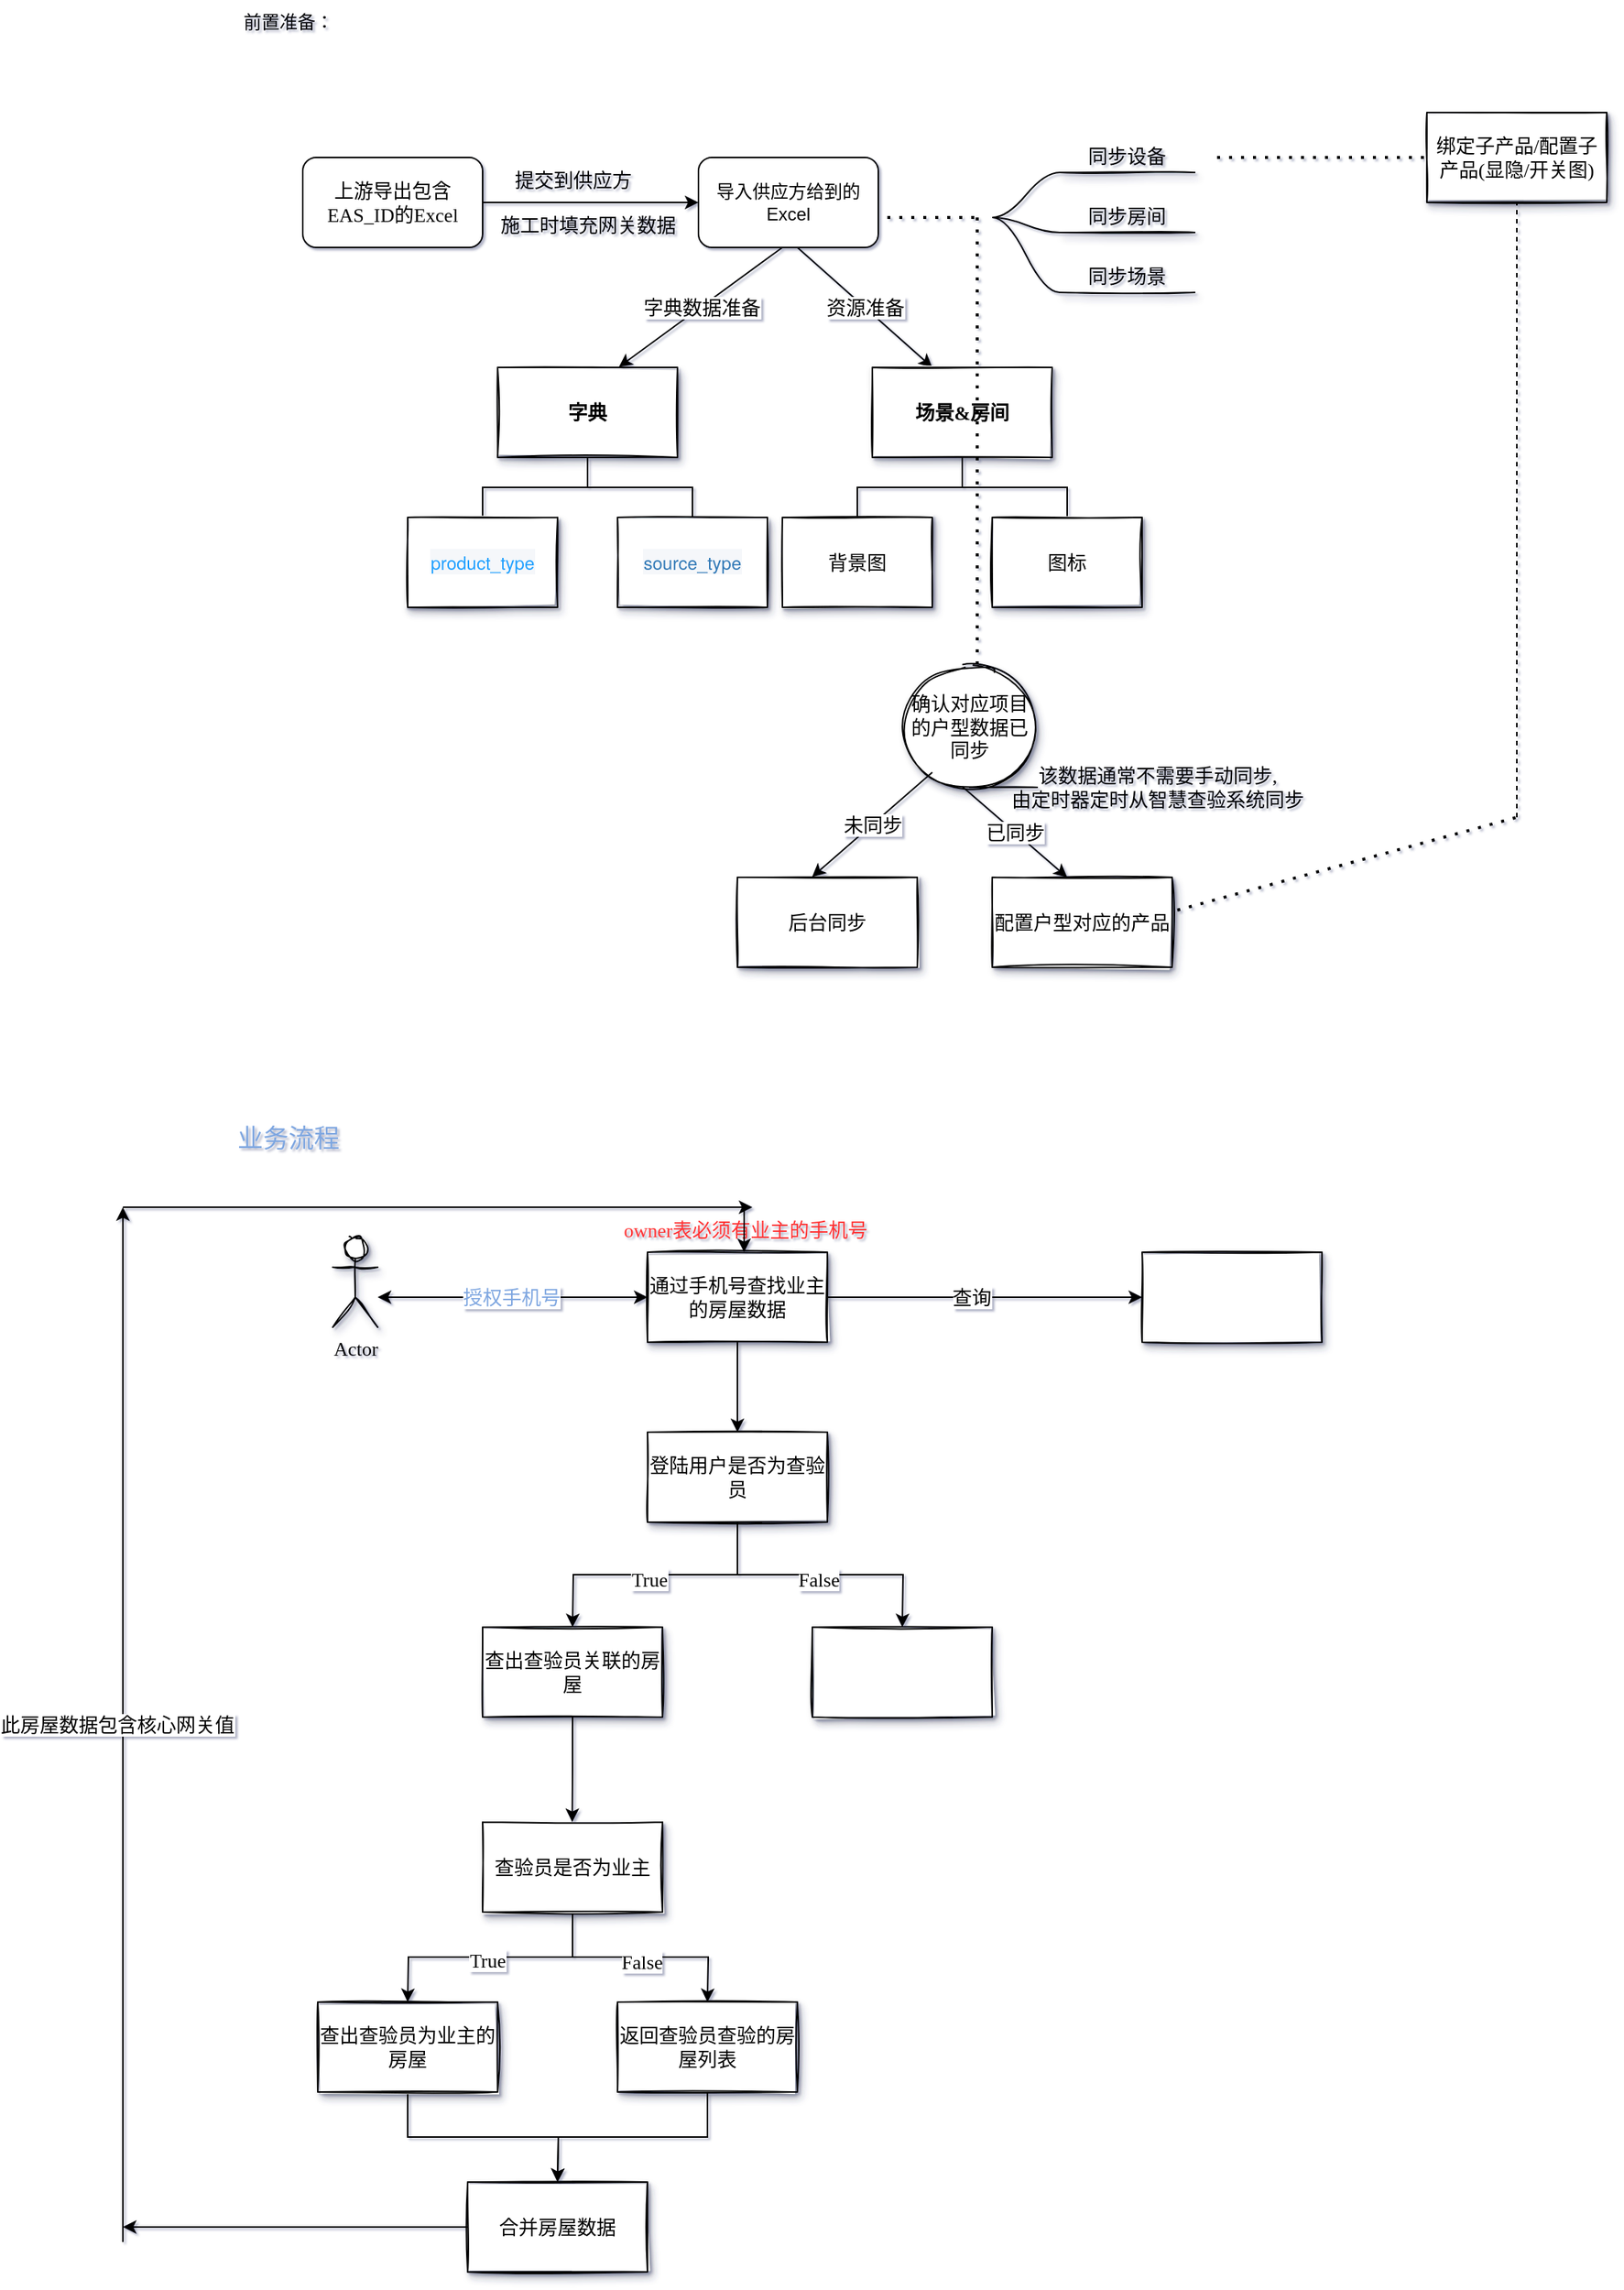 <mxfile version="20.4.0" type="github">
  <diagram id="gWpfDHFNE3KKYQMcA2ZL" name="第 1 页">
    <mxGraphModel dx="2193" dy="816" grid="1" gridSize="10" guides="1" tooltips="1" connect="1" arrows="1" fold="1" page="1" pageScale="1" pageWidth="827" pageHeight="1169" math="0" shadow="1">
      <root>
        <mxCell id="0" />
        <mxCell id="1" parent="0" />
        <mxCell id="KSl4At89BIPdw04Hjlh8-6" value="前置准备：" style="text;html=1;align=center;verticalAlign=middle;resizable=0;points=[];autosize=1;strokeColor=none;fillColor=none;strokeWidth=18;" vertex="1" parent="1">
          <mxGeometry x="40" y="15" width="80" height="30" as="geometry" />
        </mxCell>
        <mxCell id="KSl4At89BIPdw04Hjlh8-81" value="导入供应方给到的Excel" style="rounded=1;whiteSpace=wrap;html=1;" vertex="1" parent="1">
          <mxGeometry x="354" y="120" width="120" height="60" as="geometry" />
        </mxCell>
        <mxCell id="KSl4At89BIPdw04Hjlh8-82" style="edgeStyle=orthogonalEdgeStyle;rounded=0;orthogonalLoop=1;jettySize=auto;html=1;exitX=1;exitY=0.5;exitDx=0;exitDy=0;entryX=0;entryY=0.5;entryDx=0;entryDy=0;fontFamily=Verdana;fontSize=13;" edge="1" parent="1" source="KSl4At89BIPdw04Hjlh8-83" target="KSl4At89BIPdw04Hjlh8-81">
          <mxGeometry relative="1" as="geometry" />
        </mxCell>
        <mxCell id="KSl4At89BIPdw04Hjlh8-83" value="上游导出包含EAS_ID的Excel" style="rounded=1;whiteSpace=wrap;html=1;strokeWidth=1;fontFamily=Verdana;fontSize=13;strokeColor=default;" vertex="1" parent="1">
          <mxGeometry x="90" y="120" width="120" height="60" as="geometry" />
        </mxCell>
        <mxCell id="KSl4At89BIPdw04Hjlh8-84" value="提交到供应方" style="text;html=1;align=center;verticalAlign=middle;resizable=0;points=[];autosize=1;strokeColor=none;fillColor=none;fontSize=13;fontFamily=Verdana;" vertex="1" parent="1">
          <mxGeometry x="220" y="120" width="100" height="30" as="geometry" />
        </mxCell>
        <mxCell id="KSl4At89BIPdw04Hjlh8-85" value="施工时填充网关数据" style="text;html=1;align=center;verticalAlign=middle;resizable=0;points=[];autosize=1;strokeColor=none;fillColor=none;fontSize=13;fontFamily=Verdana;" vertex="1" parent="1">
          <mxGeometry x="210" y="150" width="140" height="30" as="geometry" />
        </mxCell>
        <mxCell id="KSl4At89BIPdw04Hjlh8-86" value="同步设备" style="whiteSpace=wrap;html=1;shape=partialRectangle;top=0;left=0;bottom=1;right=0;points=[[0,1],[1,1]];fillColor=none;align=center;verticalAlign=bottom;routingCenterY=0.5;snapToPoint=1;recursiveResize=0;autosize=1;treeFolding=1;treeMoving=1;newEdgeStyle={&quot;edgeStyle&quot;:&quot;entityRelationEdgeStyle&quot;,&quot;startArrow&quot;:&quot;none&quot;,&quot;endArrow&quot;:&quot;none&quot;,&quot;segment&quot;:10,&quot;curved&quot;:1};strokeColor=default;strokeWidth=1;fontFamily=Verdana;fontSize=13;shadow=1;sketch=1;" vertex="1" parent="1">
          <mxGeometry x="595" y="100" width="90" height="30" as="geometry" />
        </mxCell>
        <mxCell id="KSl4At89BIPdw04Hjlh8-87" value="" style="edgeStyle=entityRelationEdgeStyle;startArrow=none;endArrow=none;segment=10;curved=1;rounded=0;fontFamily=Verdana;fontSize=13;" edge="1" parent="1" target="KSl4At89BIPdw04Hjlh8-86">
          <mxGeometry relative="1" as="geometry">
            <mxPoint x="550" y="160" as="sourcePoint" />
          </mxGeometry>
        </mxCell>
        <mxCell id="KSl4At89BIPdw04Hjlh8-88" value="同步房间" style="whiteSpace=wrap;html=1;shape=partialRectangle;top=0;left=0;bottom=1;right=0;points=[[0,1],[1,1]];fillColor=none;align=center;verticalAlign=bottom;routingCenterY=0.5;snapToPoint=1;recursiveResize=0;autosize=1;treeFolding=1;treeMoving=1;newEdgeStyle={&quot;edgeStyle&quot;:&quot;entityRelationEdgeStyle&quot;,&quot;startArrow&quot;:&quot;none&quot;,&quot;endArrow&quot;:&quot;none&quot;,&quot;segment&quot;:10,&quot;curved&quot;:1};strokeColor=default;strokeWidth=1;fontFamily=Verdana;fontSize=13;shadow=1;sketch=1;" vertex="1" parent="1">
          <mxGeometry x="595" y="140" width="90" height="30" as="geometry" />
        </mxCell>
        <mxCell id="KSl4At89BIPdw04Hjlh8-89" value="" style="edgeStyle=entityRelationEdgeStyle;startArrow=none;endArrow=none;segment=10;curved=1;rounded=0;fontFamily=Verdana;fontSize=13;" edge="1" parent="1" target="KSl4At89BIPdw04Hjlh8-88">
          <mxGeometry relative="1" as="geometry">
            <mxPoint x="550" y="160" as="sourcePoint" />
          </mxGeometry>
        </mxCell>
        <mxCell id="KSl4At89BIPdw04Hjlh8-90" value="同步场景" style="whiteSpace=wrap;html=1;shape=partialRectangle;top=0;left=0;bottom=1;right=0;points=[[0,1],[1,1]];fillColor=none;align=center;verticalAlign=bottom;routingCenterY=0.5;snapToPoint=1;recursiveResize=0;autosize=1;treeFolding=1;treeMoving=1;newEdgeStyle={&quot;edgeStyle&quot;:&quot;entityRelationEdgeStyle&quot;,&quot;startArrow&quot;:&quot;none&quot;,&quot;endArrow&quot;:&quot;none&quot;,&quot;segment&quot;:10,&quot;curved&quot;:1};strokeColor=default;strokeWidth=1;fontFamily=Verdana;fontSize=13;shadow=1;sketch=1;" vertex="1" parent="1">
          <mxGeometry x="595" y="180" width="90" height="30" as="geometry" />
        </mxCell>
        <mxCell id="KSl4At89BIPdw04Hjlh8-91" value="" style="edgeStyle=entityRelationEdgeStyle;startArrow=none;endArrow=none;segment=10;curved=1;rounded=0;fontFamily=Verdana;fontSize=13;" edge="1" parent="1" target="KSl4At89BIPdw04Hjlh8-90">
          <mxGeometry relative="1" as="geometry">
            <mxPoint x="550" y="160" as="sourcePoint" />
          </mxGeometry>
        </mxCell>
        <mxCell id="KSl4At89BIPdw04Hjlh8-92" value="" style="edgeStyle=elbowEdgeStyle;elbow=vertical;startArrow=none;endArrow=none;rounded=0;fontFamily=Verdana;fontSize=13;" edge="1" parent="1" source="KSl4At89BIPdw04Hjlh8-94" target="KSl4At89BIPdw04Hjlh8-95">
          <mxGeometry relative="1" as="geometry" />
        </mxCell>
        <mxCell id="KSl4At89BIPdw04Hjlh8-93" value="" style="edgeStyle=elbowEdgeStyle;elbow=vertical;startArrow=none;endArrow=none;rounded=0;fontFamily=Verdana;fontSize=13;" edge="1" parent="1" source="KSl4At89BIPdw04Hjlh8-94" target="KSl4At89BIPdw04Hjlh8-96">
          <mxGeometry relative="1" as="geometry" />
        </mxCell>
        <UserObject label="&lt;span style=&quot;font-weight: 700;&quot;&gt;字典&lt;/span&gt;" treeRoot="1" id="KSl4At89BIPdw04Hjlh8-94">
          <mxCell style="whiteSpace=wrap;html=1;align=center;treeFolding=1;treeMoving=1;newEdgeStyle={&quot;edgeStyle&quot;:&quot;elbowEdgeStyle&quot;,&quot;startArrow&quot;:&quot;none&quot;,&quot;endArrow&quot;:&quot;none&quot;};shadow=1;sketch=1;strokeColor=default;strokeWidth=1;fontFamily=Verdana;fontSize=13;" vertex="1" parent="1">
            <mxGeometry x="220" y="260" width="120" height="60" as="geometry" />
          </mxCell>
        </UserObject>
        <mxCell id="KSl4At89BIPdw04Hjlh8-95" value="&lt;a href=&quot;http://10.220.88.97:8081/#/dict/type/data/60&quot; class=&quot;link-type&quot; style=&quot;box-sizing: inherit; background-color: rgb(245, 247, 250); cursor: pointer; color: rgb(32, 160, 255); text-decoration-line: none; font-family: &amp;quot;Helvetica Neue&amp;quot;, Helvetica, &amp;quot;PingFang SC&amp;quot;, &amp;quot;Hiragino Sans GB&amp;quot;, &amp;quot;Microsoft YaHei&amp;quot;, Arial, sans-serif; font-size: 12px;&quot;&gt;&lt;span style=&quot;box-sizing: inherit;&quot;&gt;product_type&lt;/span&gt;&lt;/a&gt;" style="whiteSpace=wrap;html=1;align=center;verticalAlign=middle;treeFolding=1;treeMoving=1;newEdgeStyle={&quot;edgeStyle&quot;:&quot;elbowEdgeStyle&quot;,&quot;startArrow&quot;:&quot;none&quot;,&quot;endArrow&quot;:&quot;none&quot;};shadow=1;sketch=1;strokeColor=default;strokeWidth=1;fontFamily=Verdana;fontSize=13;" vertex="1" parent="1">
          <mxGeometry x="160" y="360" width="100" height="60" as="geometry" />
        </mxCell>
        <mxCell id="KSl4At89BIPdw04Hjlh8-96" value="&lt;a href=&quot;http://10.220.88.97:8081/#/dict/type/data/58&quot; class=&quot;link-type&quot; style=&quot;box-sizing: inherit; background-color: rgb(245, 247, 250); cursor: pointer; color: rgb(51, 122, 183); text-decoration-line: none; font-family: &amp;quot;Helvetica Neue&amp;quot;, Helvetica, &amp;quot;PingFang SC&amp;quot;, &amp;quot;Hiragino Sans GB&amp;quot;, &amp;quot;Microsoft YaHei&amp;quot;, Arial, sans-serif; font-size: 12px;&quot;&gt;&lt;span style=&quot;box-sizing: inherit;&quot;&gt;source_type&lt;/span&gt;&lt;/a&gt;" style="whiteSpace=wrap;html=1;align=center;verticalAlign=middle;treeFolding=1;treeMoving=1;newEdgeStyle={&quot;edgeStyle&quot;:&quot;elbowEdgeStyle&quot;,&quot;startArrow&quot;:&quot;none&quot;,&quot;endArrow&quot;:&quot;none&quot;};shadow=1;sketch=1;strokeColor=default;strokeWidth=1;fontFamily=Verdana;fontSize=13;" vertex="1" parent="1">
          <mxGeometry x="300" y="360" width="100" height="60" as="geometry" />
        </mxCell>
        <mxCell id="KSl4At89BIPdw04Hjlh8-97" value="" style="endArrow=classic;html=1;rounded=0;fontFamily=Verdana;fontSize=13;entryX=0.674;entryY=-0.004;entryDx=0;entryDy=0;entryPerimeter=0;" edge="1" parent="1" target="KSl4At89BIPdw04Hjlh8-94">
          <mxGeometry relative="1" as="geometry">
            <mxPoint x="410" y="180" as="sourcePoint" />
            <mxPoint x="470" y="300" as="targetPoint" />
          </mxGeometry>
        </mxCell>
        <mxCell id="KSl4At89BIPdw04Hjlh8-98" value="字典数据准备" style="edgeLabel;resizable=0;html=1;align=center;verticalAlign=middle;shadow=1;sketch=1;strokeColor=default;strokeWidth=1;fontFamily=Verdana;fontSize=13;" connectable="0" vertex="1" parent="KSl4At89BIPdw04Hjlh8-97">
          <mxGeometry relative="1" as="geometry" />
        </mxCell>
        <mxCell id="KSl4At89BIPdw04Hjlh8-99" value="" style="endArrow=classic;html=1;rounded=0;fontFamily=Verdana;fontSize=13;" edge="1" parent="1">
          <mxGeometry relative="1" as="geometry">
            <mxPoint x="420" y="180" as="sourcePoint" />
            <mxPoint x="510" y="260" as="targetPoint" />
          </mxGeometry>
        </mxCell>
        <mxCell id="KSl4At89BIPdw04Hjlh8-100" value="资源准备" style="edgeLabel;resizable=0;html=1;align=center;verticalAlign=middle;shadow=1;sketch=1;strokeColor=default;strokeWidth=1;fontFamily=Verdana;fontSize=13;" connectable="0" vertex="1" parent="KSl4At89BIPdw04Hjlh8-99">
          <mxGeometry relative="1" as="geometry" />
        </mxCell>
        <mxCell id="KSl4At89BIPdw04Hjlh8-101" value="" style="edgeStyle=elbowEdgeStyle;elbow=vertical;startArrow=none;endArrow=none;rounded=0;fontFamily=Verdana;fontSize=13;" edge="1" parent="1" source="KSl4At89BIPdw04Hjlh8-103" target="KSl4At89BIPdw04Hjlh8-104">
          <mxGeometry relative="1" as="geometry" />
        </mxCell>
        <mxCell id="KSl4At89BIPdw04Hjlh8-102" value="" style="edgeStyle=elbowEdgeStyle;elbow=vertical;startArrow=none;endArrow=none;rounded=0;fontFamily=Verdana;fontSize=13;" edge="1" parent="1" source="KSl4At89BIPdw04Hjlh8-103" target="KSl4At89BIPdw04Hjlh8-105">
          <mxGeometry relative="1" as="geometry" />
        </mxCell>
        <UserObject label="&lt;span style=&quot;font-weight: 700;&quot;&gt;场景&amp;amp;房间&lt;/span&gt;" treeRoot="1" id="KSl4At89BIPdw04Hjlh8-103">
          <mxCell style="whiteSpace=wrap;html=1;align=center;treeFolding=1;treeMoving=1;newEdgeStyle={&quot;edgeStyle&quot;:&quot;elbowEdgeStyle&quot;,&quot;startArrow&quot;:&quot;none&quot;,&quot;endArrow&quot;:&quot;none&quot;};shadow=1;sketch=1;strokeColor=default;strokeWidth=1;fontFamily=Verdana;fontSize=13;" vertex="1" parent="1">
            <mxGeometry x="470" y="260" width="120" height="60" as="geometry" />
          </mxCell>
        </UserObject>
        <mxCell id="KSl4At89BIPdw04Hjlh8-104" value="背景图" style="whiteSpace=wrap;html=1;align=center;verticalAlign=middle;treeFolding=1;treeMoving=1;newEdgeStyle={&quot;edgeStyle&quot;:&quot;elbowEdgeStyle&quot;,&quot;startArrow&quot;:&quot;none&quot;,&quot;endArrow&quot;:&quot;none&quot;};shadow=1;sketch=1;strokeColor=default;strokeWidth=1;fontFamily=Verdana;fontSize=13;" vertex="1" parent="1">
          <mxGeometry x="410" y="360" width="100" height="60" as="geometry" />
        </mxCell>
        <mxCell id="KSl4At89BIPdw04Hjlh8-105" value="图标" style="whiteSpace=wrap;html=1;align=center;verticalAlign=middle;treeFolding=1;treeMoving=1;newEdgeStyle={&quot;edgeStyle&quot;:&quot;elbowEdgeStyle&quot;,&quot;startArrow&quot;:&quot;none&quot;,&quot;endArrow&quot;:&quot;none&quot;};shadow=1;sketch=1;strokeColor=default;strokeWidth=1;fontFamily=Verdana;fontSize=13;" vertex="1" parent="1">
          <mxGeometry x="550" y="360" width="100" height="60" as="geometry" />
        </mxCell>
        <mxCell id="KSl4At89BIPdw04Hjlh8-106" value="" style="endArrow=none;dashed=1;html=1;dashPattern=1 3;strokeWidth=2;rounded=0;fontFamily=Verdana;fontSize=13;" edge="1" parent="1">
          <mxGeometry width="50" height="50" relative="1" as="geometry">
            <mxPoint x="480" y="160" as="sourcePoint" />
            <mxPoint x="540" y="160" as="targetPoint" />
          </mxGeometry>
        </mxCell>
        <mxCell id="KSl4At89BIPdw04Hjlh8-107" value="" style="endArrow=none;dashed=1;html=1;dashPattern=1 3;strokeWidth=2;rounded=0;fontFamily=Verdana;fontSize=13;" edge="1" parent="1">
          <mxGeometry width="50" height="50" relative="1" as="geometry">
            <mxPoint x="540" y="530.0" as="sourcePoint" />
            <mxPoint x="540" y="160" as="targetPoint" />
          </mxGeometry>
        </mxCell>
        <mxCell id="KSl4At89BIPdw04Hjlh8-108" value="确认对应项目的户型数据已同步" style="shape=tapeData;whiteSpace=wrap;html=1;perimeter=ellipsePerimeter;shadow=1;sketch=1;strokeColor=default;strokeWidth=1;fontFamily=Verdana;fontSize=13;" vertex="1" parent="1">
          <mxGeometry x="490" y="460" width="90" height="80" as="geometry" />
        </mxCell>
        <mxCell id="KSl4At89BIPdw04Hjlh8-109" value="后台同步" style="rounded=0;whiteSpace=wrap;html=1;shadow=1;sketch=1;strokeColor=default;strokeWidth=1;fontFamily=Verdana;fontSize=13;" vertex="1" parent="1">
          <mxGeometry x="380" y="600" width="120" height="60" as="geometry" />
        </mxCell>
        <mxCell id="KSl4At89BIPdw04Hjlh8-110" value="" style="endArrow=classic;html=1;rounded=0;fontFamily=Verdana;fontSize=13;entryX=0.415;entryY=-0.004;entryDx=0;entryDy=0;entryPerimeter=0;" edge="1" parent="1" target="KSl4At89BIPdw04Hjlh8-109">
          <mxGeometry relative="1" as="geometry">
            <mxPoint x="510" y="530.0" as="sourcePoint" />
            <mxPoint x="595" y="560" as="targetPoint" />
          </mxGeometry>
        </mxCell>
        <mxCell id="KSl4At89BIPdw04Hjlh8-111" value="未同步" style="edgeLabel;resizable=0;html=1;align=center;verticalAlign=middle;shadow=1;sketch=1;strokeColor=default;strokeWidth=1;fontFamily=Verdana;fontSize=13;" connectable="0" vertex="1" parent="KSl4At89BIPdw04Hjlh8-110">
          <mxGeometry relative="1" as="geometry" />
        </mxCell>
        <mxCell id="KSl4At89BIPdw04Hjlh8-112" value="该数据通常不需要手动同步,&lt;br&gt;由定时器定时从智慧查验系统同步" style="text;html=1;align=center;verticalAlign=middle;resizable=0;points=[];autosize=1;strokeColor=none;fillColor=none;fontSize=13;fontFamily=Verdana;" vertex="1" parent="1">
          <mxGeometry x="550" y="520" width="220" height="40" as="geometry" />
        </mxCell>
        <mxCell id="KSl4At89BIPdw04Hjlh8-113" value="" style="endArrow=none;dashed=1;html=1;dashPattern=1 3;strokeWidth=2;rounded=0;fontFamily=Verdana;fontSize=13;" edge="1" parent="1">
          <mxGeometry width="50" height="50" relative="1" as="geometry">
            <mxPoint x="700" y="120" as="sourcePoint" />
            <mxPoint x="840" y="120" as="targetPoint" />
          </mxGeometry>
        </mxCell>
        <mxCell id="KSl4At89BIPdw04Hjlh8-114" value="绑定子产品/配置子产品(显隐/开关图)" style="rounded=0;whiteSpace=wrap;html=1;shadow=1;sketch=1;strokeColor=default;strokeWidth=1;fontFamily=Verdana;fontSize=13;" vertex="1" parent="1">
          <mxGeometry x="840" y="90" width="120" height="60" as="geometry" />
        </mxCell>
        <mxCell id="KSl4At89BIPdw04Hjlh8-115" value="w" style="endArrow=classic;html=1;rounded=0;fontFamily=Verdana;fontSize=13;" edge="1" parent="1">
          <mxGeometry relative="1" as="geometry">
            <mxPoint x="530" y="539.47" as="sourcePoint" />
            <mxPoint x="600" y="600.0" as="targetPoint" />
          </mxGeometry>
        </mxCell>
        <mxCell id="KSl4At89BIPdw04Hjlh8-116" value="已同步" style="edgeLabel;resizable=0;html=1;align=center;verticalAlign=middle;shadow=1;sketch=1;strokeColor=default;strokeWidth=1;fontFamily=Verdana;fontSize=13;" connectable="0" vertex="1" parent="KSl4At89BIPdw04Hjlh8-115">
          <mxGeometry relative="1" as="geometry" />
        </mxCell>
        <mxCell id="KSl4At89BIPdw04Hjlh8-117" value="配置户型对应的产品" style="rounded=0;whiteSpace=wrap;html=1;shadow=1;sketch=1;strokeColor=default;strokeWidth=1;fontFamily=Verdana;fontSize=13;" vertex="1" parent="1">
          <mxGeometry x="550" y="600" width="120" height="60" as="geometry" />
        </mxCell>
        <mxCell id="KSl4At89BIPdw04Hjlh8-118" value="" style="endArrow=none;dashed=1;html=1;rounded=0;fontFamily=Verdana;fontSize=13;" edge="1" parent="1">
          <mxGeometry width="50" height="50" relative="1" as="geometry">
            <mxPoint x="900" y="560.0" as="sourcePoint" />
            <mxPoint x="900" y="150" as="targetPoint" />
          </mxGeometry>
        </mxCell>
        <mxCell id="KSl4At89BIPdw04Hjlh8-119" value="" style="endArrow=none;dashed=1;html=1;dashPattern=1 3;strokeWidth=2;rounded=0;fontFamily=Verdana;fontSize=13;exitX=1.029;exitY=0.365;exitDx=0;exitDy=0;exitPerimeter=0;" edge="1" parent="1" source="KSl4At89BIPdw04Hjlh8-117">
          <mxGeometry width="50" height="50" relative="1" as="geometry">
            <mxPoint x="850" y="610" as="sourcePoint" />
            <mxPoint x="900" y="560.0" as="targetPoint" />
          </mxGeometry>
        </mxCell>
        <mxCell id="KSl4At89BIPdw04Hjlh8-120" value="Actor" style="shape=umlActor;verticalLabelPosition=bottom;verticalAlign=top;html=1;outlineConnect=0;shadow=1;sketch=1;strokeColor=default;strokeWidth=1;fontFamily=Verdana;fontSize=13;" vertex="1" parent="1">
          <mxGeometry x="110" y="840" width="30" height="60" as="geometry" />
        </mxCell>
        <mxCell id="KSl4At89BIPdw04Hjlh8-121" value="" style="endArrow=classic;startArrow=classic;html=1;rounded=0;fontFamily=Verdana;fontSize=13;entryX=0;entryY=0.5;entryDx=0;entryDy=0;" edge="1" parent="1" target="KSl4At89BIPdw04Hjlh8-122">
          <mxGeometry width="50" height="50" relative="1" as="geometry">
            <mxPoint x="140.0" y="880" as="sourcePoint" />
            <mxPoint x="230.0" y="880" as="targetPoint" />
          </mxGeometry>
        </mxCell>
        <mxCell id="KSl4At89BIPdw04Hjlh8-125" value="授权手机号" style="edgeLabel;html=1;align=center;verticalAlign=middle;resizable=0;points=[];fontSize=13;fontFamily=Verdana;fontColor=#7EA6E0;" vertex="1" connectable="0" parent="KSl4At89BIPdw04Hjlh8-121">
          <mxGeometry x="0.001" y="-1" relative="1" as="geometry">
            <mxPoint x="-1" y="-1" as="offset" />
          </mxGeometry>
        </mxCell>
        <mxCell id="KSl4At89BIPdw04Hjlh8-127" style="edgeStyle=orthogonalEdgeStyle;rounded=0;orthogonalLoop=1;jettySize=auto;html=1;exitX=0.5;exitY=1;exitDx=0;exitDy=0;fontFamily=Verdana;fontSize=13;fontColor=#7EA6E0;entryX=0.5;entryY=0;entryDx=0;entryDy=0;" edge="1" parent="1" source="KSl4At89BIPdw04Hjlh8-122" target="KSl4At89BIPdw04Hjlh8-128">
          <mxGeometry relative="1" as="geometry">
            <mxPoint x="270.0" y="970" as="targetPoint" />
          </mxGeometry>
        </mxCell>
        <mxCell id="KSl4At89BIPdw04Hjlh8-155" style="edgeStyle=orthogonalEdgeStyle;rounded=0;orthogonalLoop=1;jettySize=auto;html=1;exitX=1;exitY=0.5;exitDx=0;exitDy=0;entryX=0;entryY=0.5;entryDx=0;entryDy=0;fontFamily=Verdana;fontSize=13;fontColor=#000000;" edge="1" parent="1" source="KSl4At89BIPdw04Hjlh8-122" target="KSl4At89BIPdw04Hjlh8-154">
          <mxGeometry relative="1" as="geometry" />
        </mxCell>
        <mxCell id="KSl4At89BIPdw04Hjlh8-156" value="查询" style="edgeLabel;html=1;align=center;verticalAlign=middle;resizable=0;points=[];fontSize=13;fontFamily=Verdana;fontColor=#000000;" vertex="1" connectable="0" parent="KSl4At89BIPdw04Hjlh8-155">
          <mxGeometry x="-0.092" relative="1" as="geometry">
            <mxPoint as="offset" />
          </mxGeometry>
        </mxCell>
        <mxCell id="KSl4At89BIPdw04Hjlh8-122" value="通过手机号查找业主的房屋数据" style="rounded=0;whiteSpace=wrap;html=1;shadow=1;sketch=1;strokeColor=default;strokeWidth=1;fontFamily=Verdana;fontSize=13;" vertex="1" parent="1">
          <mxGeometry x="320" y="850" width="120" height="60" as="geometry" />
        </mxCell>
        <mxCell id="KSl4At89BIPdw04Hjlh8-123" value="&lt;font style=&quot;font-size: 17px;&quot; color=&quot;#7ea6e0&quot;&gt;业务流程&lt;/font&gt;" style="text;html=1;align=center;verticalAlign=middle;resizable=0;points=[];autosize=1;strokeColor=none;fillColor=none;fontSize=13;fontFamily=Verdana;fontColor=#FF3333;" vertex="1" parent="1">
          <mxGeometry x="35" y="760" width="90" height="30" as="geometry" />
        </mxCell>
        <mxCell id="KSl4At89BIPdw04Hjlh8-126" value="&lt;span style=&quot;color: rgb(255, 51, 51);&quot;&gt;owner表必须有业主的手机号&lt;/span&gt;" style="text;html=1;align=center;verticalAlign=middle;resizable=0;points=[];autosize=1;strokeColor=none;fillColor=none;fontSize=13;fontFamily=Verdana;fontColor=#7EA6E0;" vertex="1" parent="1">
          <mxGeometry x="290" y="820" width="190" height="30" as="geometry" />
        </mxCell>
        <mxCell id="KSl4At89BIPdw04Hjlh8-129" style="edgeStyle=orthogonalEdgeStyle;rounded=0;orthogonalLoop=1;jettySize=auto;html=1;exitX=0.5;exitY=1;exitDx=0;exitDy=0;fontFamily=Verdana;fontSize=13;fontColor=#000000;" edge="1" parent="1" source="KSl4At89BIPdw04Hjlh8-128">
          <mxGeometry relative="1" as="geometry">
            <mxPoint x="270.0" y="1100" as="targetPoint" />
          </mxGeometry>
        </mxCell>
        <mxCell id="KSl4At89BIPdw04Hjlh8-130" value="True" style="edgeLabel;html=1;align=center;verticalAlign=middle;resizable=0;points=[];fontSize=13;fontFamily=Verdana;fontColor=#000000;" vertex="1" connectable="0" parent="KSl4At89BIPdw04Hjlh8-129">
          <mxGeometry x="0.059" y="3" relative="1" as="geometry">
            <mxPoint x="1" as="offset" />
          </mxGeometry>
        </mxCell>
        <mxCell id="KSl4At89BIPdw04Hjlh8-131" style="edgeStyle=orthogonalEdgeStyle;rounded=0;orthogonalLoop=1;jettySize=auto;html=1;exitX=0.5;exitY=1;exitDx=0;exitDy=0;fontFamily=Verdana;fontSize=13;fontColor=#000000;" edge="1" parent="1" source="KSl4At89BIPdw04Hjlh8-128">
          <mxGeometry relative="1" as="geometry">
            <mxPoint x="490" y="1100" as="targetPoint" />
          </mxGeometry>
        </mxCell>
        <mxCell id="KSl4At89BIPdw04Hjlh8-132" value="False" style="edgeLabel;html=1;align=center;verticalAlign=middle;resizable=0;points=[];fontSize=13;fontFamily=Verdana;fontColor=#000000;" vertex="1" connectable="0" parent="KSl4At89BIPdw04Hjlh8-131">
          <mxGeometry x="-0.016" y="-3" relative="1" as="geometry">
            <mxPoint as="offset" />
          </mxGeometry>
        </mxCell>
        <mxCell id="KSl4At89BIPdw04Hjlh8-128" value="&lt;font color=&quot;#000000&quot;&gt;登陆用户是否为查验员&lt;/font&gt;" style="rounded=0;whiteSpace=wrap;html=1;shadow=1;sketch=1;strokeColor=default;strokeWidth=1;fontFamily=Verdana;fontSize=13;fontColor=#7EA6E0;" vertex="1" parent="1">
          <mxGeometry x="320" y="970" width="120" height="60" as="geometry" />
        </mxCell>
        <mxCell id="KSl4At89BIPdw04Hjlh8-137" style="edgeStyle=orthogonalEdgeStyle;rounded=0;orthogonalLoop=1;jettySize=auto;html=1;exitX=0.5;exitY=1;exitDx=0;exitDy=0;fontFamily=Verdana;fontSize=13;fontColor=#000000;" edge="1" parent="1" source="KSl4At89BIPdw04Hjlh8-133">
          <mxGeometry relative="1" as="geometry">
            <mxPoint x="269.789" y="1230" as="targetPoint" />
          </mxGeometry>
        </mxCell>
        <mxCell id="KSl4At89BIPdw04Hjlh8-133" value="查出查验员关联的房屋" style="rounded=0;whiteSpace=wrap;html=1;shadow=1;sketch=1;strokeColor=default;strokeWidth=1;fontFamily=Verdana;fontSize=13;fontColor=#000000;" vertex="1" parent="1">
          <mxGeometry x="210" y="1100" width="120" height="60" as="geometry" />
        </mxCell>
        <mxCell id="KSl4At89BIPdw04Hjlh8-134" value="" style="rounded=0;whiteSpace=wrap;html=1;shadow=1;sketch=1;strokeColor=default;strokeWidth=1;fontFamily=Verdana;fontSize=13;fontColor=#000000;" vertex="1" parent="1">
          <mxGeometry x="430" y="1100" width="120" height="60" as="geometry" />
        </mxCell>
        <mxCell id="KSl4At89BIPdw04Hjlh8-139" style="edgeStyle=orthogonalEdgeStyle;rounded=0;orthogonalLoop=1;jettySize=auto;html=1;exitX=0.5;exitY=1;exitDx=0;exitDy=0;fontFamily=Verdana;fontSize=13;fontColor=#000000;" edge="1" parent="1" source="KSl4At89BIPdw04Hjlh8-138">
          <mxGeometry relative="1" as="geometry">
            <mxPoint x="160.0" y="1350" as="targetPoint" />
          </mxGeometry>
        </mxCell>
        <mxCell id="KSl4At89BIPdw04Hjlh8-140" value="True" style="edgeLabel;html=1;align=center;verticalAlign=middle;resizable=0;points=[];fontSize=13;fontFamily=Verdana;fontColor=#000000;" vertex="1" connectable="0" parent="KSl4At89BIPdw04Hjlh8-139">
          <mxGeometry x="0.03" y="2" relative="1" as="geometry">
            <mxPoint as="offset" />
          </mxGeometry>
        </mxCell>
        <mxCell id="KSl4At89BIPdw04Hjlh8-142" style="edgeStyle=orthogonalEdgeStyle;rounded=0;orthogonalLoop=1;jettySize=auto;html=1;exitX=0.5;exitY=1;exitDx=0;exitDy=0;fontFamily=Verdana;fontSize=13;fontColor=#000000;" edge="1" parent="1" source="KSl4At89BIPdw04Hjlh8-138">
          <mxGeometry relative="1" as="geometry">
            <mxPoint x="360" y="1350" as="targetPoint" />
          </mxGeometry>
        </mxCell>
        <mxCell id="KSl4At89BIPdw04Hjlh8-143" value="False" style="edgeLabel;html=1;align=center;verticalAlign=middle;resizable=0;points=[];fontSize=13;fontFamily=Verdana;fontColor=#000000;" vertex="1" connectable="0" parent="KSl4At89BIPdw04Hjlh8-142">
          <mxGeometry x="0.008" y="-3" relative="1" as="geometry">
            <mxPoint as="offset" />
          </mxGeometry>
        </mxCell>
        <mxCell id="KSl4At89BIPdw04Hjlh8-138" value="查验员是否为业主" style="rounded=0;whiteSpace=wrap;html=1;shadow=1;sketch=1;strokeColor=default;strokeWidth=1;fontFamily=Verdana;fontSize=13;fontColor=#000000;" vertex="1" parent="1">
          <mxGeometry x="210" y="1230" width="120" height="60" as="geometry" />
        </mxCell>
        <mxCell id="KSl4At89BIPdw04Hjlh8-145" style="edgeStyle=orthogonalEdgeStyle;rounded=0;orthogonalLoop=1;jettySize=auto;html=1;exitX=0.5;exitY=1;exitDx=0;exitDy=0;fontFamily=Verdana;fontSize=13;fontColor=#000000;" edge="1" parent="1" source="KSl4At89BIPdw04Hjlh8-141">
          <mxGeometry relative="1" as="geometry">
            <mxPoint x="260" y="1470" as="targetPoint" />
          </mxGeometry>
        </mxCell>
        <mxCell id="KSl4At89BIPdw04Hjlh8-141" value="查出查验员为业主的房屋" style="rounded=0;whiteSpace=wrap;html=1;shadow=1;sketch=1;strokeColor=default;strokeWidth=1;fontFamily=Verdana;fontSize=13;fontColor=#000000;" vertex="1" parent="1">
          <mxGeometry x="100" y="1350" width="120" height="60" as="geometry" />
        </mxCell>
        <mxCell id="KSl4At89BIPdw04Hjlh8-146" style="edgeStyle=orthogonalEdgeStyle;rounded=0;orthogonalLoop=1;jettySize=auto;html=1;exitX=0.5;exitY=1;exitDx=0;exitDy=0;fontFamily=Verdana;fontSize=13;fontColor=#000000;" edge="1" parent="1" source="KSl4At89BIPdw04Hjlh8-144">
          <mxGeometry relative="1" as="geometry">
            <mxPoint x="260.0" y="1470" as="targetPoint" />
          </mxGeometry>
        </mxCell>
        <mxCell id="KSl4At89BIPdw04Hjlh8-144" value="返回查验员查验的房屋列表" style="rounded=0;whiteSpace=wrap;html=1;shadow=1;sketch=1;strokeColor=default;strokeWidth=1;fontFamily=Verdana;fontSize=13;fontColor=#000000;" vertex="1" parent="1">
          <mxGeometry x="300" y="1350" width="120" height="60" as="geometry" />
        </mxCell>
        <mxCell id="KSl4At89BIPdw04Hjlh8-148" value="合并房屋数据" style="rounded=0;whiteSpace=wrap;html=1;shadow=1;sketch=1;strokeColor=default;strokeWidth=1;fontFamily=Verdana;fontSize=13;fontColor=#000000;" vertex="1" parent="1">
          <mxGeometry x="200" y="1470" width="120" height="60" as="geometry" />
        </mxCell>
        <mxCell id="KSl4At89BIPdw04Hjlh8-150" value="" style="endArrow=classic;html=1;rounded=0;fontFamily=Verdana;fontSize=13;fontColor=#000000;" edge="1" parent="1">
          <mxGeometry width="50" height="50" relative="1" as="geometry">
            <mxPoint x="200" y="1500" as="sourcePoint" />
            <mxPoint x="-30" y="1500" as="targetPoint" />
          </mxGeometry>
        </mxCell>
        <mxCell id="KSl4At89BIPdw04Hjlh8-151" value="" style="endArrow=classic;html=1;rounded=0;fontFamily=Verdana;fontSize=13;fontColor=#000000;" edge="1" parent="1">
          <mxGeometry width="50" height="50" relative="1" as="geometry">
            <mxPoint x="-30" y="1510" as="sourcePoint" />
            <mxPoint x="-30" y="820" as="targetPoint" />
          </mxGeometry>
        </mxCell>
        <mxCell id="KSl4At89BIPdw04Hjlh8-157" value="此房屋数据包含核心网关值" style="edgeLabel;html=1;align=center;verticalAlign=middle;resizable=0;points=[];fontSize=13;fontFamily=Verdana;fontColor=#000000;" vertex="1" connectable="0" parent="KSl4At89BIPdw04Hjlh8-151">
          <mxGeometry x="-0.0" y="4" relative="1" as="geometry">
            <mxPoint as="offset" />
          </mxGeometry>
        </mxCell>
        <mxCell id="KSl4At89BIPdw04Hjlh8-152" value="" style="endArrow=classic;html=1;rounded=0;fontFamily=Verdana;fontSize=13;fontColor=#000000;" edge="1" parent="1">
          <mxGeometry width="50" height="50" relative="1" as="geometry">
            <mxPoint x="-30" y="820" as="sourcePoint" />
            <mxPoint x="390" y="820" as="targetPoint" />
          </mxGeometry>
        </mxCell>
        <mxCell id="KSl4At89BIPdw04Hjlh8-153" value="" style="endArrow=classic;html=1;rounded=0;fontFamily=Verdana;fontSize=13;fontColor=#000000;" edge="1" parent="1">
          <mxGeometry width="50" height="50" relative="1" as="geometry">
            <mxPoint x="384.47" y="820" as="sourcePoint" />
            <mxPoint x="384.47" y="850" as="targetPoint" />
          </mxGeometry>
        </mxCell>
        <mxCell id="KSl4At89BIPdw04Hjlh8-154" value="" style="rounded=0;whiteSpace=wrap;html=1;shadow=1;sketch=1;strokeColor=default;strokeWidth=1;fontFamily=Verdana;fontSize=13;fontColor=#000000;" vertex="1" parent="1">
          <mxGeometry x="650" y="850" width="120" height="60" as="geometry" />
        </mxCell>
      </root>
    </mxGraphModel>
  </diagram>
</mxfile>
